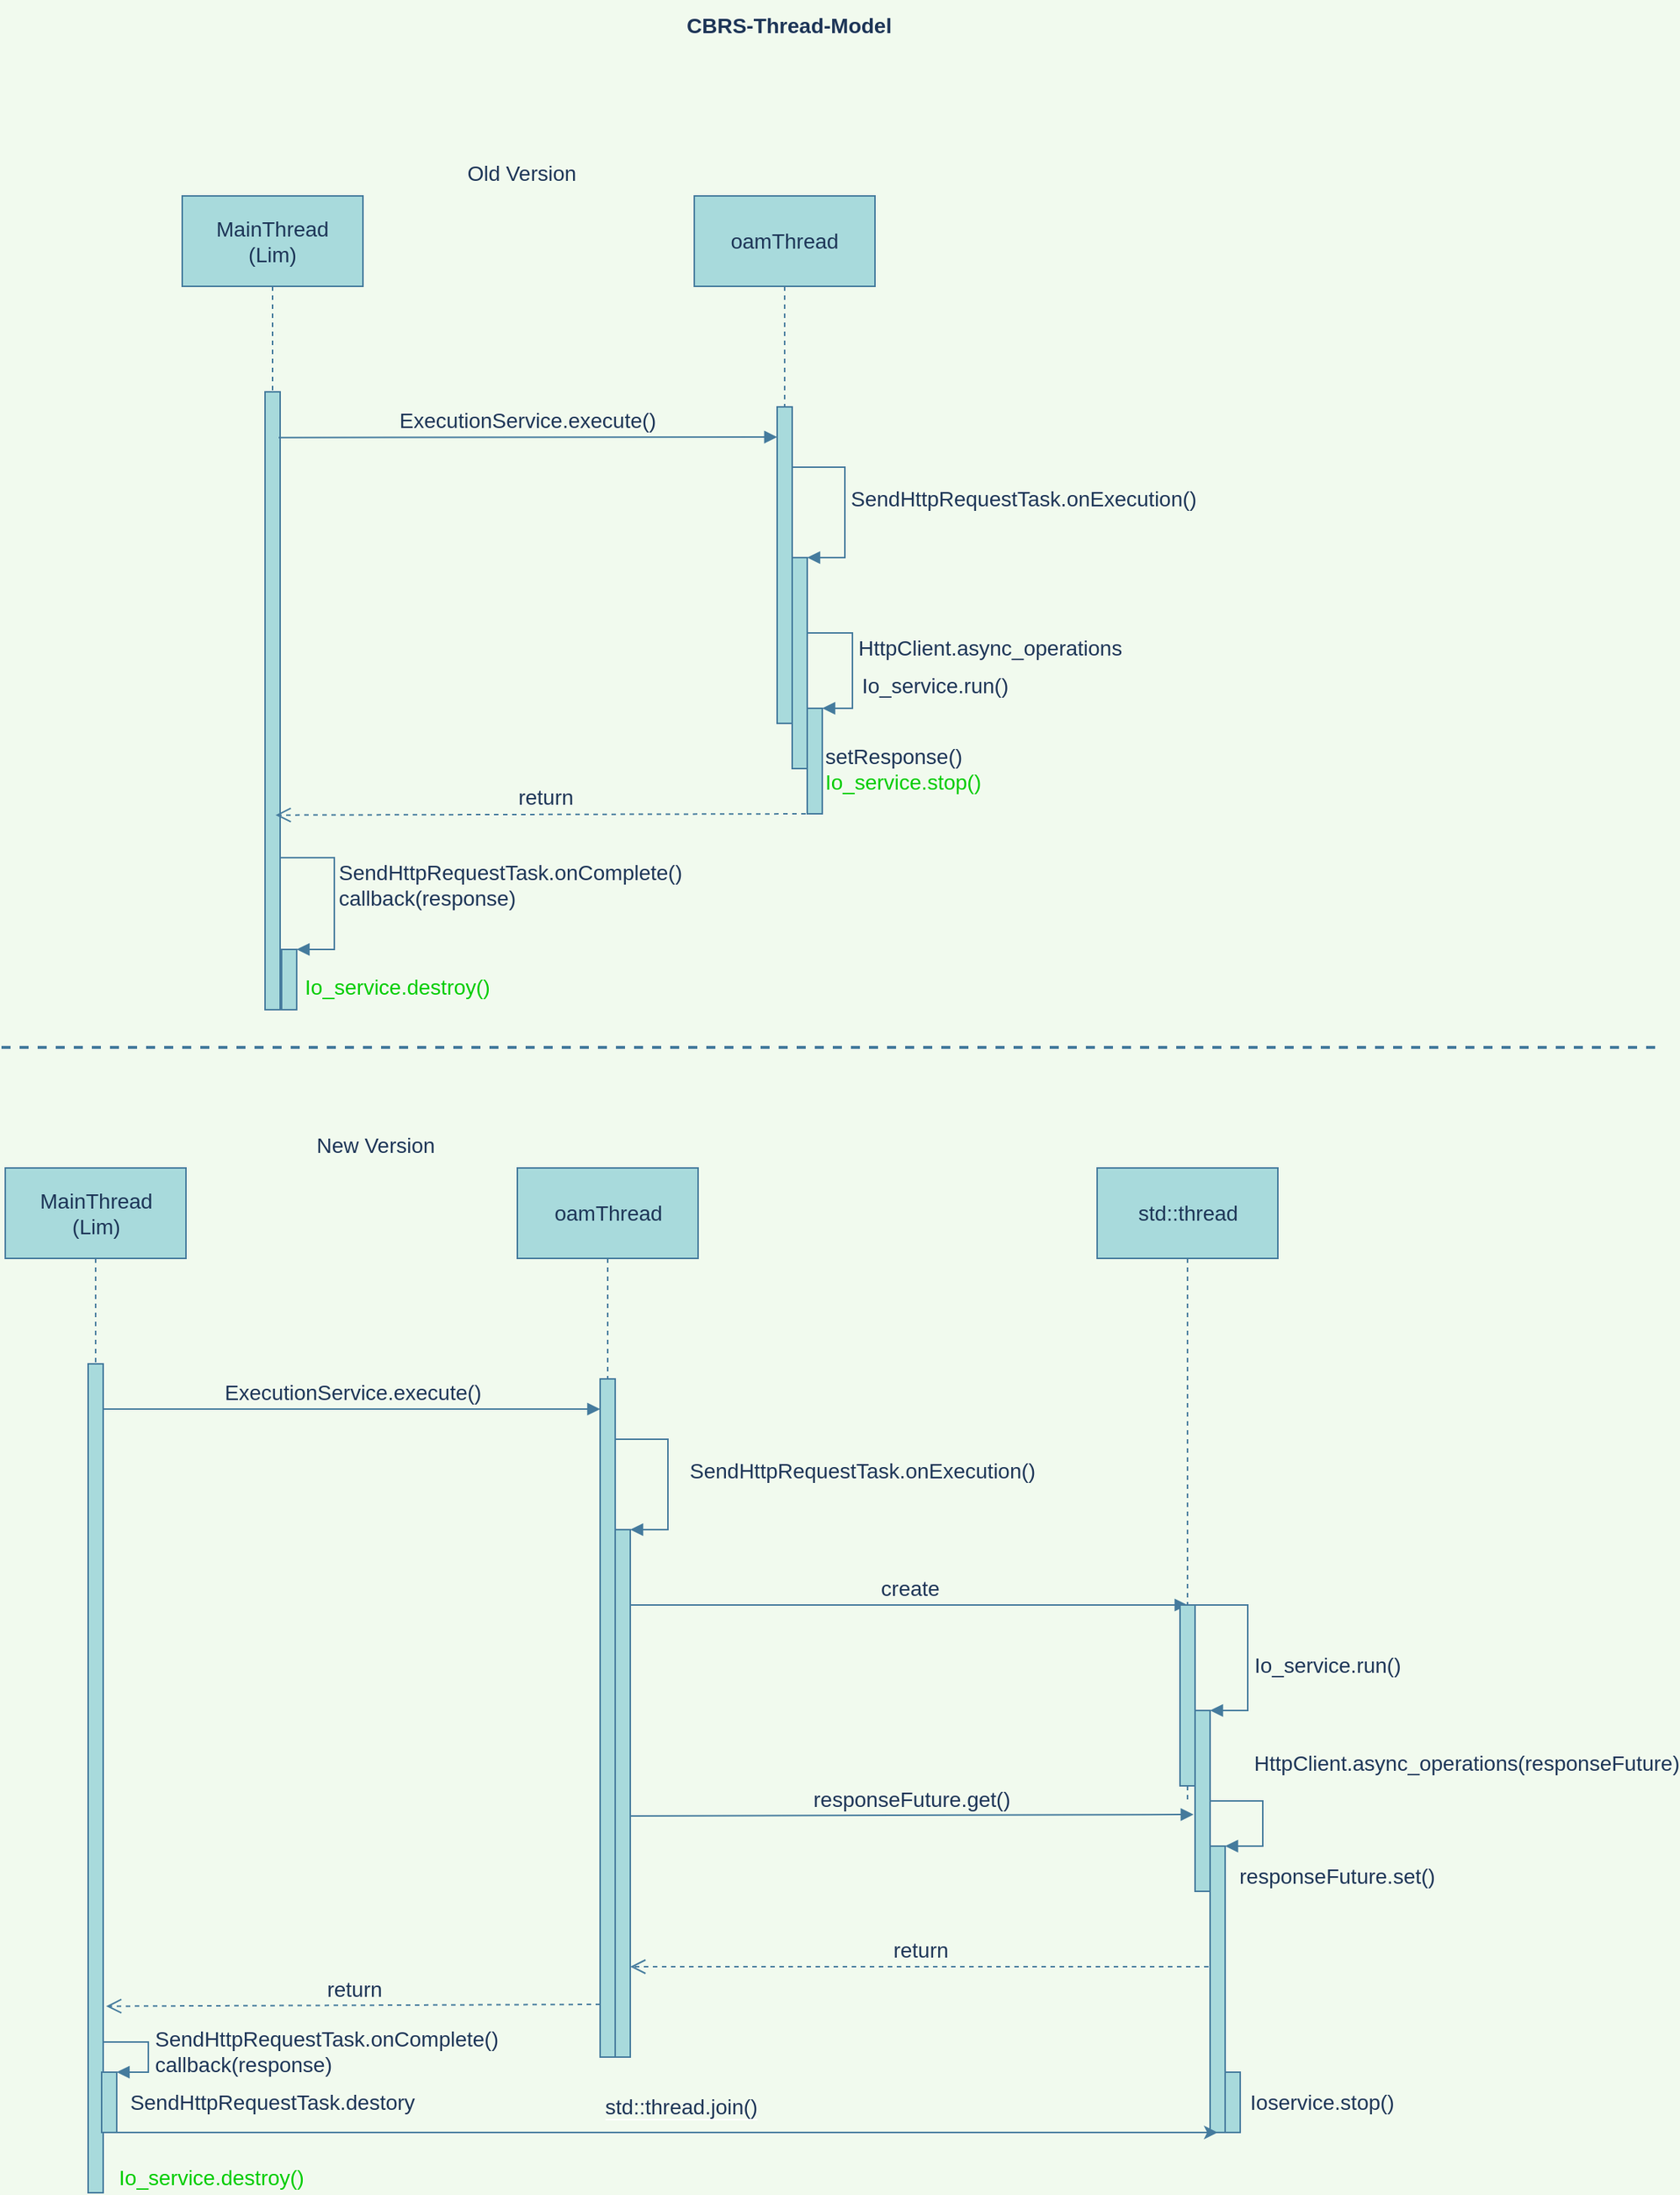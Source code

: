<mxfile version="18.0.0" type="github">
  <diagram id="kgpKYQtTHZ0yAKxKKP6v" name="Page-1">
    <mxGraphModel dx="1422" dy="762" grid="1" gridSize="10" guides="1" tooltips="1" connect="1" arrows="1" fold="1" page="1" pageScale="1" pageWidth="1169" pageHeight="1654" background="#F1FAEE" math="0" shadow="0">
      <root>
        <mxCell id="0" />
        <mxCell id="1" parent="0" />
        <mxCell id="LY62BqVsODy2IkJWC0Tn-2" style="edgeStyle=orthogonalEdgeStyle;orthogonalLoop=1;jettySize=auto;html=1;dashed=1;endArrow=none;endFill=0;fontSize=14;labelBackgroundColor=#F1FAEE;strokeColor=#457B9D;fontColor=#1D3557;labelBorderColor=none;rounded=0;" parent="1" source="LY62BqVsODy2IkJWC0Tn-1" edge="1">
          <mxGeometry relative="1" as="geometry">
            <mxPoint x="190" y="640" as="targetPoint" />
          </mxGeometry>
        </mxCell>
        <mxCell id="LY62BqVsODy2IkJWC0Tn-1" value="MainThread&lt;br style=&quot;font-size: 14px;&quot;&gt;(Lim)" style="whiteSpace=wrap;html=1;fontSize=14;fillColor=#A8DADC;strokeColor=#457B9D;fontColor=#1D3557;labelBorderColor=none;rounded=0;" parent="1" vertex="1">
          <mxGeometry x="130" y="160" width="120" height="60" as="geometry" />
        </mxCell>
        <mxCell id="LY62BqVsODy2IkJWC0Tn-4" value="oamThread" style="whiteSpace=wrap;html=1;fontSize=14;fillColor=#A8DADC;strokeColor=#457B9D;fontColor=#1D3557;labelBorderColor=none;rounded=0;" parent="1" vertex="1">
          <mxGeometry x="470" y="160" width="120" height="60" as="geometry" />
        </mxCell>
        <mxCell id="LY62BqVsODy2IkJWC0Tn-5" style="edgeStyle=orthogonalEdgeStyle;orthogonalLoop=1;jettySize=auto;html=1;dashed=1;endArrow=none;endFill=0;fontSize=14;labelBackgroundColor=#F1FAEE;strokeColor=#457B9D;fontColor=#1D3557;labelBorderColor=none;rounded=0;" parent="1" source="LY62BqVsODy2IkJWC0Tn-1" edge="1">
          <mxGeometry relative="1" as="geometry">
            <mxPoint x="190" y="640" as="targetPoint" />
            <mxPoint x="190" y="220" as="sourcePoint" />
            <Array as="points">
              <mxPoint x="190" y="350" />
              <mxPoint x="190" y="350" />
            </Array>
          </mxGeometry>
        </mxCell>
        <mxCell id="LY62BqVsODy2IkJWC0Tn-10" value="" style="html=1;points=[];perimeter=orthogonalPerimeter;fontSize=14;fillColor=#A8DADC;strokeColor=#457B9D;fontColor=#1D3557;labelBorderColor=none;rounded=0;" parent="1" vertex="1">
          <mxGeometry x="185" y="290" width="10" height="410" as="geometry" />
        </mxCell>
        <mxCell id="LY62BqVsODy2IkJWC0Tn-14" value="" style="html=1;points=[];perimeter=orthogonalPerimeter;fontSize=14;fillColor=#A8DADC;strokeColor=#457B9D;fontColor=#1D3557;labelBorderColor=none;rounded=0;" parent="1" vertex="1">
          <mxGeometry x="525" y="300" width="10" height="210" as="geometry" />
        </mxCell>
        <mxCell id="LY62BqVsODy2IkJWC0Tn-15" value="" style="edgeStyle=orthogonalEdgeStyle;orthogonalLoop=1;jettySize=auto;html=1;dashed=1;endArrow=none;endFill=0;fontSize=14;labelBackgroundColor=#F1FAEE;strokeColor=#457B9D;fontColor=#1D3557;labelBorderColor=none;rounded=0;" parent="1" source="LY62BqVsODy2IkJWC0Tn-4" target="LY62BqVsODy2IkJWC0Tn-14" edge="1">
          <mxGeometry relative="1" as="geometry">
            <mxPoint x="530" y="660" as="targetPoint" />
            <mxPoint x="530" y="220" as="sourcePoint" />
          </mxGeometry>
        </mxCell>
        <mxCell id="LY62BqVsODy2IkJWC0Tn-26" value="" style="html=1;points=[];perimeter=orthogonalPerimeter;fontSize=14;fillColor=#A8DADC;strokeColor=#457B9D;fontColor=#1D3557;labelBorderColor=none;rounded=0;" parent="1" vertex="1">
          <mxGeometry x="535" y="400" width="10" height="140" as="geometry" />
        </mxCell>
        <mxCell id="LY62BqVsODy2IkJWC0Tn-27" value="SendHttpRequestTask.onExecution()" style="edgeStyle=orthogonalEdgeStyle;html=1;align=left;spacingLeft=2;endArrow=block;entryX=1;entryY=0;fontSize=14;labelBackgroundColor=#F1FAEE;strokeColor=#457B9D;fontColor=#1D3557;labelBorderColor=none;rounded=0;" parent="1" target="LY62BqVsODy2IkJWC0Tn-26" edge="1">
          <mxGeometry x="0.302" relative="1" as="geometry">
            <mxPoint x="535" y="405" as="sourcePoint" />
            <Array as="points">
              <mxPoint x="535" y="340" />
              <mxPoint x="570" y="340" />
              <mxPoint x="570" y="400" />
              <mxPoint x="545" y="400" />
            </Array>
            <mxPoint as="offset" />
          </mxGeometry>
        </mxCell>
        <mxCell id="LY62BqVsODy2IkJWC0Tn-33" value="ExecutionService.execute()" style="html=1;verticalAlign=bottom;endArrow=block;fontSize=14;labelBackgroundColor=#F1FAEE;strokeColor=#457B9D;fontColor=#1D3557;exitX=0.9;exitY=0.074;exitDx=0;exitDy=0;exitPerimeter=0;labelBorderColor=none;rounded=0;" parent="1" edge="1" source="LY62BqVsODy2IkJWC0Tn-10">
          <mxGeometry width="80" relative="1" as="geometry">
            <mxPoint x="200" y="320" as="sourcePoint" />
            <mxPoint x="525" y="320" as="targetPoint" />
          </mxGeometry>
        </mxCell>
        <mxCell id="LY62BqVsODy2IkJWC0Tn-34" value="" style="html=1;points=[];perimeter=orthogonalPerimeter;fontSize=14;fillColor=#A8DADC;strokeColor=#457B9D;fontColor=#1D3557;labelBorderColor=none;rounded=0;" parent="1" vertex="1">
          <mxGeometry x="545" y="500" width="10" height="70" as="geometry" />
        </mxCell>
        <mxCell id="LY62BqVsODy2IkJWC0Tn-35" value="HttpClient.async_operations" style="edgeStyle=orthogonalEdgeStyle;html=1;align=left;spacingLeft=2;endArrow=block;entryX=1;entryY=0;fontSize=14;labelBackgroundColor=#F1FAEE;strokeColor=#457B9D;fontColor=#1D3557;labelBorderColor=none;rounded=0;" parent="1" target="LY62BqVsODy2IkJWC0Tn-34" edge="1">
          <mxGeometry relative="1" as="geometry">
            <mxPoint x="545" y="470" as="sourcePoint" />
            <Array as="points">
              <mxPoint x="545" y="450" />
              <mxPoint x="575" y="450" />
              <mxPoint x="575" y="500" />
            </Array>
          </mxGeometry>
        </mxCell>
        <mxCell id="LY62BqVsODy2IkJWC0Tn-36" value="return" style="html=1;verticalAlign=bottom;endArrow=open;dashed=1;endSize=8;fontSize=14;labelBackgroundColor=#F1FAEE;strokeColor=#457B9D;fontColor=#1D3557;labelBorderColor=none;rounded=0;entryX=0.7;entryY=0.685;entryDx=0;entryDy=0;entryPerimeter=0;" parent="1" edge="1" target="LY62BqVsODy2IkJWC0Tn-10">
          <mxGeometry relative="1" as="geometry">
            <mxPoint x="550" y="570" as="sourcePoint" />
            <mxPoint x="190" y="570" as="targetPoint" />
          </mxGeometry>
        </mxCell>
        <mxCell id="LY62BqVsODy2IkJWC0Tn-40" value="setResponse()&lt;br style=&quot;font-size: 14px;&quot;&gt;&lt;font color=&quot;#00cc00&quot; style=&quot;font-size: 14px;&quot;&gt;Io_service.stop()&lt;/font&gt;" style="text;html=1;strokeColor=none;fillColor=none;align=left;verticalAlign=middle;whiteSpace=wrap;fontSize=14;fontColor=#1D3557;labelBorderColor=none;rounded=0;" parent="1" vertex="1">
          <mxGeometry x="555" y="520" width="160" height="40" as="geometry" />
        </mxCell>
        <mxCell id="LY62BqVsODy2IkJWC0Tn-43" value="Io_service.run()" style="text;html=1;strokeColor=none;fillColor=none;align=center;verticalAlign=middle;whiteSpace=wrap;fontSize=14;fontStyle=0;fontColor=#1D3557;labelBorderColor=none;rounded=0;" parent="1" vertex="1">
          <mxGeometry x="570" y="470" width="120" height="30" as="geometry" />
        </mxCell>
        <mxCell id="LY62BqVsODy2IkJWC0Tn-45" value="&lt;span style=&quot;font-size: 14px;&quot;&gt;&lt;font color=&quot;#00cc00&quot; style=&quot;font-size: 14px;&quot;&gt;Io_service.destroy()&lt;/font&gt;&lt;/span&gt;" style="text;html=1;strokeColor=none;fillColor=none;align=center;verticalAlign=middle;whiteSpace=wrap;fontSize=14;fontColor=#1D3557;labelBorderColor=none;rounded=0;" parent="1" vertex="1">
          <mxGeometry x="196" y="670" width="154" height="30" as="geometry" />
        </mxCell>
        <mxCell id="mft_dp02x0jolZUBzmze-1" value="" style="line;strokeWidth=2;html=1;labelBackgroundColor=#F1FAEE;fillColor=#A8DADC;strokeColor=#457B9D;fontColor=#1D3557;labelBorderColor=none;rounded=0;fontSize=14;dashed=1;" vertex="1" parent="1">
          <mxGeometry x="10" y="720" width="1100" height="10" as="geometry" />
        </mxCell>
        <mxCell id="mft_dp02x0jolZUBzmze-2" value="&lt;h1 style=&quot;font-size: 14px;&quot;&gt;CBRS-Thread-Model&lt;/h1&gt;" style="text;html=1;strokeColor=none;fillColor=none;spacing=5;spacingTop=-20;whiteSpace=wrap;overflow=hidden;fontColor=#1D3557;labelBorderColor=none;rounded=0;fontSize=14;" vertex="1" parent="1">
          <mxGeometry x="460" y="40" width="250" height="30" as="geometry" />
        </mxCell>
        <mxCell id="mft_dp02x0jolZUBzmze-4" value="Old Version" style="text;html=1;align=center;verticalAlign=middle;resizable=0;points=[];autosize=1;strokeColor=none;fillColor=none;fontSize=14;fontColor=#1D3557;labelBorderColor=none;rounded=0;" vertex="1" parent="1">
          <mxGeometry x="310" y="135" width="90" height="20" as="geometry" />
        </mxCell>
        <mxCell id="mft_dp02x0jolZUBzmze-49" style="edgeStyle=orthogonalEdgeStyle;orthogonalLoop=1;jettySize=auto;html=1;dashed=1;endArrow=none;endFill=0;fontSize=14;labelBackgroundColor=#F1FAEE;strokeColor=#457B9D;fontColor=#1D3557;labelBorderColor=none;rounded=0;" edge="1" source="mft_dp02x0jolZUBzmze-50" parent="1">
          <mxGeometry relative="1" as="geometry">
            <mxPoint x="72.5" y="1285" as="targetPoint" />
          </mxGeometry>
        </mxCell>
        <mxCell id="mft_dp02x0jolZUBzmze-50" value="MainThread&lt;br style=&quot;font-size: 14px;&quot;&gt;(Lim)" style="whiteSpace=wrap;html=1;fontSize=14;fillColor=#A8DADC;strokeColor=#457B9D;fontColor=#1D3557;labelBorderColor=none;rounded=0;" vertex="1" parent="1">
          <mxGeometry x="12.5" y="805" width="120" height="60" as="geometry" />
        </mxCell>
        <mxCell id="mft_dp02x0jolZUBzmze-52" value="oamThread" style="whiteSpace=wrap;html=1;fontSize=14;fillColor=#A8DADC;strokeColor=#457B9D;fontColor=#1D3557;labelBorderColor=none;rounded=0;" vertex="1" parent="1">
          <mxGeometry x="352.5" y="805" width="120" height="60" as="geometry" />
        </mxCell>
        <mxCell id="mft_dp02x0jolZUBzmze-53" style="edgeStyle=orthogonalEdgeStyle;orthogonalLoop=1;jettySize=auto;html=1;dashed=1;endArrow=none;endFill=0;fontSize=14;labelBackgroundColor=#F1FAEE;strokeColor=#457B9D;fontColor=#1D3557;labelBorderColor=none;rounded=0;" edge="1" source="mft_dp02x0jolZUBzmze-50" parent="1">
          <mxGeometry relative="1" as="geometry">
            <mxPoint x="72.5" y="1285" as="targetPoint" />
            <mxPoint x="72.5" y="865" as="sourcePoint" />
            <Array as="points">
              <mxPoint x="72.5" y="995" />
              <mxPoint x="72.5" y="995" />
            </Array>
          </mxGeometry>
        </mxCell>
        <mxCell id="mft_dp02x0jolZUBzmze-54" value="" style="html=1;points=[];perimeter=orthogonalPerimeter;fontSize=14;fillColor=#A8DADC;strokeColor=#457B9D;fontColor=#1D3557;labelBorderColor=none;rounded=0;" vertex="1" parent="1">
          <mxGeometry x="67.5" y="935" width="10" height="550" as="geometry" />
        </mxCell>
        <mxCell id="mft_dp02x0jolZUBzmze-55" value="" style="html=1;points=[];perimeter=orthogonalPerimeter;fontSize=14;fillColor=#A8DADC;strokeColor=#457B9D;fontColor=#1D3557;labelBorderColor=none;rounded=0;" vertex="1" parent="1">
          <mxGeometry x="407.5" y="945" width="10" height="450" as="geometry" />
        </mxCell>
        <mxCell id="mft_dp02x0jolZUBzmze-56" value="" style="edgeStyle=orthogonalEdgeStyle;orthogonalLoop=1;jettySize=auto;html=1;dashed=1;endArrow=none;endFill=0;fontSize=14;labelBackgroundColor=#F1FAEE;strokeColor=#457B9D;fontColor=#1D3557;labelBorderColor=none;rounded=0;" edge="1" source="mft_dp02x0jolZUBzmze-52" target="mft_dp02x0jolZUBzmze-55" parent="1">
          <mxGeometry relative="1" as="geometry">
            <mxPoint x="412.5" y="1305" as="targetPoint" />
            <mxPoint x="412.5" y="865" as="sourcePoint" />
          </mxGeometry>
        </mxCell>
        <mxCell id="mft_dp02x0jolZUBzmze-57" value="" style="html=1;points=[];perimeter=orthogonalPerimeter;fontSize=14;fillColor=#A8DADC;strokeColor=#457B9D;fontColor=#1D3557;labelBorderColor=none;rounded=0;" vertex="1" parent="1">
          <mxGeometry x="417.5" y="1045" width="10" height="350" as="geometry" />
        </mxCell>
        <mxCell id="mft_dp02x0jolZUBzmze-58" value="SendHttpRequestTask.onExecution()" style="edgeStyle=orthogonalEdgeStyle;html=1;align=left;spacingLeft=2;endArrow=block;entryX=1;entryY=0;fontSize=14;labelBackgroundColor=#F1FAEE;strokeColor=#457B9D;fontColor=#1D3557;labelBorderColor=none;rounded=0;" edge="1" target="mft_dp02x0jolZUBzmze-57" parent="1">
          <mxGeometry x="0.302" y="10" relative="1" as="geometry">
            <mxPoint x="417.5" y="1050" as="sourcePoint" />
            <Array as="points">
              <mxPoint x="417.5" y="985" />
              <mxPoint x="452.5" y="985" />
              <mxPoint x="452.5" y="1045" />
            </Array>
            <mxPoint as="offset" />
          </mxGeometry>
        </mxCell>
        <mxCell id="mft_dp02x0jolZUBzmze-59" value="ExecutionService.execute()" style="html=1;verticalAlign=bottom;endArrow=block;fontSize=14;labelBackgroundColor=#F1FAEE;strokeColor=#457B9D;fontColor=#1D3557;labelBorderColor=none;rounded=0;" edge="1" parent="1">
          <mxGeometry width="80" relative="1" as="geometry">
            <mxPoint x="77.5" y="965" as="sourcePoint" />
            <mxPoint x="407.5" y="965" as="targetPoint" />
          </mxGeometry>
        </mxCell>
        <mxCell id="mft_dp02x0jolZUBzmze-70" value="New Version" style="text;html=1;align=center;verticalAlign=middle;resizable=0;points=[];autosize=1;strokeColor=none;fillColor=none;fontSize=14;fontColor=#1D3557;labelBorderColor=none;rounded=0;" vertex="1" parent="1">
          <mxGeometry x="212.5" y="780" width="90" height="20" as="geometry" />
        </mxCell>
        <mxCell id="mft_dp02x0jolZUBzmze-71" value="std::thread" style="whiteSpace=wrap;html=1;fontSize=14;fillColor=#A8DADC;strokeColor=#457B9D;fontColor=#1D3557;labelBorderColor=none;rounded=0;" vertex="1" parent="1">
          <mxGeometry x="737.5" y="805" width="120" height="60" as="geometry" />
        </mxCell>
        <mxCell id="mft_dp02x0jolZUBzmze-74" value="" style="edgeStyle=orthogonalEdgeStyle;orthogonalLoop=1;jettySize=auto;html=1;dashed=1;endArrow=none;endFill=0;fontSize=14;labelBackgroundColor=#F1FAEE;strokeColor=#457B9D;fontColor=#1D3557;exitX=0.5;exitY=1;exitDx=0;exitDy=0;startArrow=none;labelBorderColor=none;rounded=0;" edge="1" parent="1" source="mft_dp02x0jolZUBzmze-81">
          <mxGeometry relative="1" as="geometry">
            <mxPoint x="797.5" y="1225" as="targetPoint" />
            <mxPoint x="422.5" y="875" as="sourcePoint" />
          </mxGeometry>
        </mxCell>
        <mxCell id="mft_dp02x0jolZUBzmze-79" value="create" style="html=1;verticalAlign=bottom;endArrow=block;fontColor=#1D3557;strokeColor=#457B9D;labelBorderColor=none;rounded=0;labelBackgroundColor=#F1FAEE;fontSize=14;" edge="1" parent="1">
          <mxGeometry width="80" relative="1" as="geometry">
            <mxPoint x="427.5" y="1095" as="sourcePoint" />
            <mxPoint x="797.5" y="1095" as="targetPoint" />
          </mxGeometry>
        </mxCell>
        <mxCell id="mft_dp02x0jolZUBzmze-81" value="" style="html=1;points=[];perimeter=orthogonalPerimeter;fontColor=#1D3557;strokeColor=#457B9D;fillColor=#A8DADC;labelBorderColor=none;rounded=0;fontSize=14;" vertex="1" parent="1">
          <mxGeometry x="792.5" y="1095" width="10" height="120" as="geometry" />
        </mxCell>
        <mxCell id="mft_dp02x0jolZUBzmze-82" value="" style="edgeStyle=orthogonalEdgeStyle;orthogonalLoop=1;jettySize=auto;html=1;dashed=1;endArrow=none;endFill=0;fontSize=14;labelBackgroundColor=#F1FAEE;strokeColor=#457B9D;fontColor=#1D3557;exitX=0.5;exitY=1;exitDx=0;exitDy=0;labelBorderColor=none;rounded=0;" edge="1" parent="1" source="mft_dp02x0jolZUBzmze-71" target="mft_dp02x0jolZUBzmze-81">
          <mxGeometry relative="1" as="geometry">
            <mxPoint x="798.5" y="1345" as="targetPoint" />
            <mxPoint x="797.5" y="865" as="sourcePoint" />
          </mxGeometry>
        </mxCell>
        <mxCell id="mft_dp02x0jolZUBzmze-83" value="" style="html=1;points=[];perimeter=orthogonalPerimeter;fontColor=#1D3557;strokeColor=#457B9D;fillColor=#A8DADC;labelBorderColor=none;rounded=0;fontSize=14;" vertex="1" parent="1">
          <mxGeometry x="802.5" y="1165" width="10" height="120" as="geometry" />
        </mxCell>
        <mxCell id="mft_dp02x0jolZUBzmze-85" value="Io_service.run()" style="edgeStyle=orthogonalEdgeStyle;html=1;align=left;spacingLeft=2;endArrow=block;entryX=1;entryY=0;fontSize=14;labelBackgroundColor=#F1FAEE;strokeColor=#457B9D;fontColor=#1D3557;labelBorderColor=none;rounded=0;" edge="1" parent="1">
          <mxGeometry x="0.371" relative="1" as="geometry">
            <mxPoint x="802.5" y="1140" as="sourcePoint" />
            <Array as="points">
              <mxPoint x="802.5" y="1095" />
              <mxPoint x="837.5" y="1095" />
              <mxPoint x="837.5" y="1165" />
            </Array>
            <mxPoint as="offset" />
            <mxPoint x="812.5" y="1165" as="targetPoint" />
          </mxGeometry>
        </mxCell>
        <mxCell id="mft_dp02x0jolZUBzmze-89" value="&lt;span style=&quot;font-size: 14px; text-align: left; background-color: rgb(241, 250, 238);&quot;&gt;HttpClient.async_operations(responseFuture)&lt;/span&gt;" style="text;html=1;strokeColor=none;fillColor=none;align=center;verticalAlign=middle;whiteSpace=wrap;fontSize=14;fontColor=#1D3557;labelBorderColor=none;rounded=0;" vertex="1" parent="1">
          <mxGeometry x="877.5" y="1185" width="210" height="30" as="geometry" />
        </mxCell>
        <mxCell id="mft_dp02x0jolZUBzmze-90" value="responseFuture.get()" style="html=1;verticalAlign=bottom;endArrow=block;fontSize=14;labelBackgroundColor=#F1FAEE;strokeColor=#457B9D;fontColor=#1D3557;exitX=0.9;exitY=0.074;exitDx=0;exitDy=0;exitPerimeter=0;entryX=-0.1;entryY=0.575;entryDx=0;entryDy=0;entryPerimeter=0;labelBorderColor=none;rounded=0;" edge="1" parent="1" target="mft_dp02x0jolZUBzmze-83">
          <mxGeometry width="80" relative="1" as="geometry">
            <mxPoint x="427.5" y="1235" as="sourcePoint" />
            <mxPoint x="797.5" y="1235" as="targetPoint" />
          </mxGeometry>
        </mxCell>
        <mxCell id="mft_dp02x0jolZUBzmze-92" value="" style="html=1;points=[];perimeter=orthogonalPerimeter;fontSize=14;fontColor=#1D3557;strokeColor=#457B9D;fillColor=#A8DADC;labelBorderColor=none;rounded=0;" vertex="1" parent="1">
          <mxGeometry x="812.5" y="1255" width="10" height="190" as="geometry" />
        </mxCell>
        <mxCell id="mft_dp02x0jolZUBzmze-95" value="responseFuture.set()" style="edgeStyle=orthogonalEdgeStyle;html=1;align=left;spacingLeft=2;endArrow=block;fontSize=14;labelBackgroundColor=#F1FAEE;strokeColor=#457B9D;fontColor=#1D3557;labelBorderColor=none;rounded=0;" edge="1" parent="1">
          <mxGeometry x="-1" y="-16" relative="1" as="geometry">
            <mxPoint x="812.5" y="1270" as="sourcePoint" />
            <Array as="points">
              <mxPoint x="812.5" y="1225" />
              <mxPoint x="847.5" y="1225" />
              <mxPoint x="847.5" y="1255" />
              <mxPoint x="822.5" y="1255" />
            </Array>
            <mxPoint x="-1" y="5" as="offset" />
            <mxPoint x="822.5" y="1255" as="targetPoint" />
          </mxGeometry>
        </mxCell>
        <mxCell id="mft_dp02x0jolZUBzmze-97" value="return" style="html=1;verticalAlign=bottom;endArrow=open;dashed=1;endSize=8;fontSize=14;fontColor=#1D3557;strokeColor=#457B9D;exitX=-0.1;exitY=0.421;exitDx=0;exitDy=0;exitPerimeter=0;labelBorderColor=none;rounded=0;labelBackgroundColor=#F1FAEE;" edge="1" parent="1" source="mft_dp02x0jolZUBzmze-92">
          <mxGeometry relative="1" as="geometry">
            <mxPoint x="807.5" y="1305" as="sourcePoint" />
            <mxPoint x="427.5" y="1335" as="targetPoint" />
          </mxGeometry>
        </mxCell>
        <mxCell id="mft_dp02x0jolZUBzmze-110" value="&lt;span style=&quot;font-size: 14px;&quot;&gt;&lt;font color=&quot;#00cc00&quot; style=&quot;font-size: 14px;&quot;&gt;Io_service.destroy()&lt;/font&gt;&lt;/span&gt;" style="text;html=1;strokeColor=none;fillColor=none;align=center;verticalAlign=middle;whiteSpace=wrap;fontSize=14;fontColor=#1D3557;labelBorderColor=none;rounded=0;" vertex="1" parent="1">
          <mxGeometry x="57.5" y="1465" width="182.5" height="20" as="geometry" />
        </mxCell>
        <mxCell id="mft_dp02x0jolZUBzmze-117" value="" style="html=1;points=[];perimeter=orthogonalPerimeter;rounded=0;labelBorderColor=none;fontSize=14;fontColor=#1D3557;strokeColor=#457B9D;fillColor=#A8DADC;" vertex="1" parent="1">
          <mxGeometry x="196" y="660" width="10" height="40" as="geometry" />
        </mxCell>
        <mxCell id="mft_dp02x0jolZUBzmze-118" value="&lt;span style=&quot;background-color: rgb(241, 250, 238); font-size: 14px;&quot;&gt;SendHttpRequestTask.onComplete()&lt;/span&gt;&lt;br style=&quot;background-color: rgb(248, 249, 250); font-size: 14px;&quot;&gt;&lt;span style=&quot;background-color: rgb(241, 250, 238); font-size: 14px;&quot;&gt;callback(response)&lt;/span&gt;" style="edgeStyle=orthogonalEdgeStyle;html=1;align=left;spacingLeft=2;endArrow=block;rounded=0;entryX=1;entryY=0;labelBorderColor=none;fontSize=14;fontColor=#1D3557;strokeColor=#457B9D;curved=0;labelBackgroundColor=#F1FAEE;exitX=1;exitY=0.754;exitDx=0;exitDy=0;exitPerimeter=0;" edge="1" target="mft_dp02x0jolZUBzmze-117" parent="1" source="LY62BqVsODy2IkJWC0Tn-10">
          <mxGeometry x="-0.121" y="-1" relative="1" as="geometry">
            <mxPoint x="200" y="600" as="sourcePoint" />
            <Array as="points">
              <mxPoint x="231" y="599" />
              <mxPoint x="231" y="660" />
            </Array>
            <mxPoint as="offset" />
          </mxGeometry>
        </mxCell>
        <mxCell id="mft_dp02x0jolZUBzmze-120" value="return" style="html=1;verticalAlign=bottom;endArrow=open;dashed=1;endSize=8;rounded=1;fontColor=#1D3557;strokeColor=#457B9D;fillColor=#A8DADC;curved=0;entryX=1.2;entryY=0.775;entryDx=0;entryDy=0;entryPerimeter=0;fontSize=14;labelBackgroundColor=#F1FAEE;" edge="1" parent="1" target="mft_dp02x0jolZUBzmze-54">
          <mxGeometry relative="1" as="geometry">
            <mxPoint x="407.5" y="1360" as="sourcePoint" />
            <mxPoint x="327.5" y="1365" as="targetPoint" />
          </mxGeometry>
        </mxCell>
        <mxCell id="mft_dp02x0jolZUBzmze-123" value="&lt;span style=&quot;color: rgb(29, 53, 87); font-family: Helvetica; font-size: 14px; font-style: normal; font-variant-ligatures: normal; font-variant-caps: normal; font-weight: 400; letter-spacing: normal; orphans: 2; text-align: left; text-indent: 0px; text-transform: none; widows: 2; word-spacing: 0px; -webkit-text-stroke-width: 0px; background-color: rgb(241, 250, 238); text-decoration-thickness: initial; text-decoration-style: initial; text-decoration-color: initial; float: none; display: inline !important;&quot;&gt;std::thread.join()&lt;/span&gt;" style="edgeStyle=orthogonalEdgeStyle;curved=0;rounded=1;orthogonalLoop=1;jettySize=auto;html=1;fontColor=#1D3557;strokeColor=#457B9D;fillColor=#A8DADC;fontSize=14;" edge="1" parent="1" source="mft_dp02x0jolZUBzmze-121">
          <mxGeometry x="0.025" y="17" relative="1" as="geometry">
            <mxPoint x="817.5" y="1445" as="targetPoint" />
            <Array as="points">
              <mxPoint x="817.5" y="1445" />
            </Array>
            <mxPoint as="offset" />
          </mxGeometry>
        </mxCell>
        <mxCell id="mft_dp02x0jolZUBzmze-121" value="" style="html=1;points=[];perimeter=orthogonalPerimeter;rounded=0;fontColor=#1D3557;strokeColor=#457B9D;fillColor=#A8DADC;fontSize=14;" vertex="1" parent="1">
          <mxGeometry x="76.5" y="1405" width="10" height="40" as="geometry" />
        </mxCell>
        <mxCell id="mft_dp02x0jolZUBzmze-122" value="&lt;span style=&quot;font-size: 14px; background-color: rgb(241, 250, 238);&quot;&gt;SendHttpRequestTask.onComplete()&lt;/span&gt;&lt;br style=&quot;font-size: 14px; background-color: rgb(248, 249, 250);&quot;&gt;&lt;span style=&quot;font-size: 14px; background-color: rgb(241, 250, 238);&quot;&gt;callback(response)&lt;/span&gt;" style="edgeStyle=orthogonalEdgeStyle;html=1;align=left;spacingLeft=2;endArrow=block;rounded=0;entryX=1;entryY=0;fontColor=#1D3557;strokeColor=#457B9D;fillColor=#A8DADC;curved=0;fontSize=14;labelBackgroundColor=#F1FAEE;" edge="1" target="mft_dp02x0jolZUBzmze-121" parent="1">
          <mxGeometry relative="1" as="geometry">
            <mxPoint x="77.5" y="1385" as="sourcePoint" />
            <Array as="points">
              <mxPoint x="107.5" y="1385" />
            </Array>
          </mxGeometry>
        </mxCell>
        <mxCell id="mft_dp02x0jolZUBzmze-125" value="&lt;span style=&quot;text-align: left; background-color: rgb(241, 250, 238); font-size: 14px;&quot;&gt;SendHttpRequestTask.destory&lt;/span&gt;" style="text;html=1;strokeColor=none;fillColor=none;align=center;verticalAlign=middle;whiteSpace=wrap;rounded=0;fontColor=#1D3557;fontSize=14;" vertex="1" parent="1">
          <mxGeometry x="88.5" y="1410" width="201.5" height="30" as="geometry" />
        </mxCell>
        <mxCell id="mft_dp02x0jolZUBzmze-128" value="" style="html=1;points=[];perimeter=orthogonalPerimeter;rounded=0;fontColor=#1D3557;strokeColor=#457B9D;fillColor=#A8DADC;fontSize=14;" vertex="1" parent="1">
          <mxGeometry x="822.5" y="1405" width="10" height="40" as="geometry" />
        </mxCell>
        <mxCell id="mft_dp02x0jolZUBzmze-129" value="Ioservice.stop()" style="text;html=1;strokeColor=none;fillColor=none;align=center;verticalAlign=middle;whiteSpace=wrap;rounded=0;fontColor=#1D3557;fontSize=14;" vertex="1" parent="1">
          <mxGeometry x="832.5" y="1410" width="107.5" height="30" as="geometry" />
        </mxCell>
      </root>
    </mxGraphModel>
  </diagram>
</mxfile>
